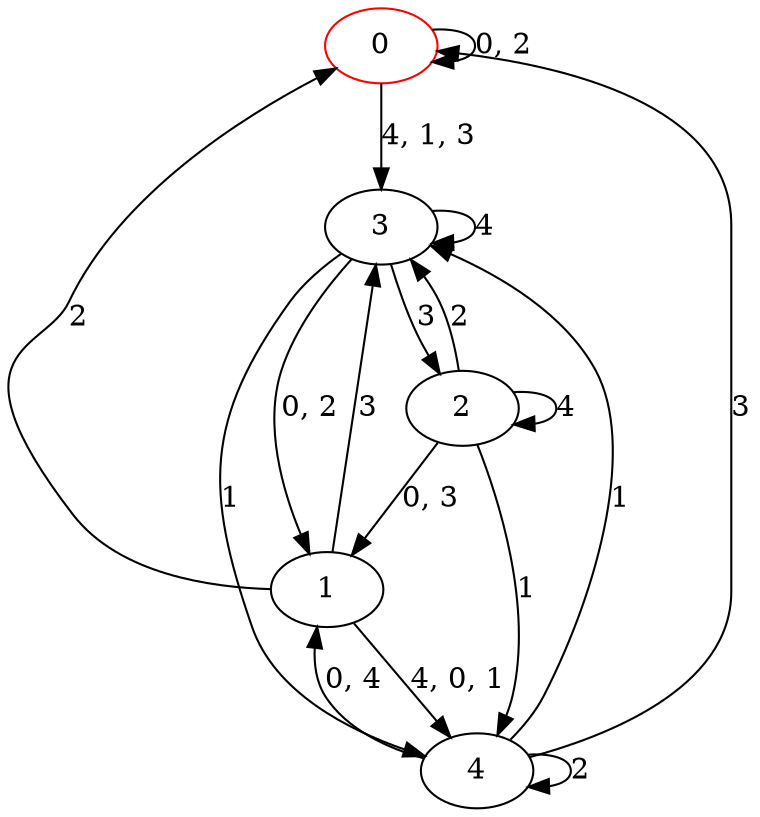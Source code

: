 digraph g {
0 [label= "0"] [color="red"];
1 [label= "1"];
2 [label= "2"];
3 [label= "3"];
4 [label= "4"];
1 -> 0[label= "2"];
1 -> 3[label= "3"];
2 -> 4[label= "1"];
2 -> 3[label= "2"];
2 -> 2[label= "4"];
3 -> 4[label= "1"];
3 -> 2[label= "3"];
3 -> 3[label= "4"];
4 -> 3[label= "1"];
4 -> 4[label= "2"];
4 -> 0[label= "3"];
0 -> 0[label= "0, 2"];
0 -> 3[label= "4, 1, 3"];
1 -> 4[label= "4, 0, 1"];
2 -> 1[label= "0, 3"];
3 -> 1[label= "0, 2"];
4 -> 1[label= "0, 4"];
}
